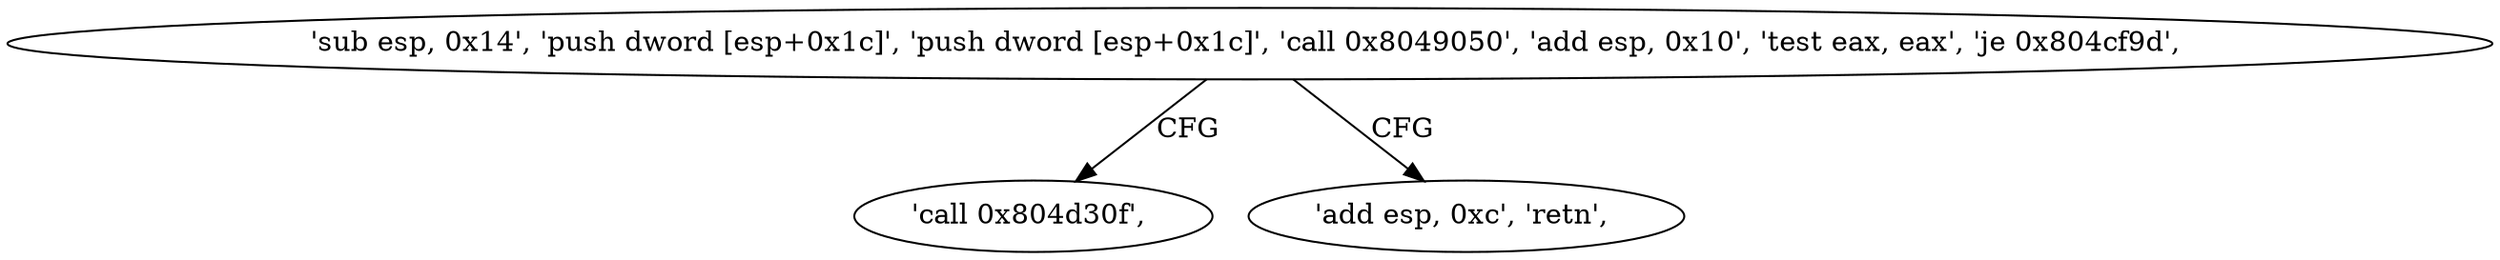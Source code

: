digraph "func" {
"134532994" [label = "'sub esp, 0x14', 'push dword [esp+0x1c]', 'push dword [esp+0x1c]', 'call 0x8049050', 'add esp, 0x10', 'test eax, eax', 'je 0x804cf9d', " ]
"134533021" [label = "'call 0x804d30f', " ]
"134533017" [label = "'add esp, 0xc', 'retn', " ]
"134532994" -> "134533021" [ label = "CFG" ]
"134532994" -> "134533017" [ label = "CFG" ]
}
